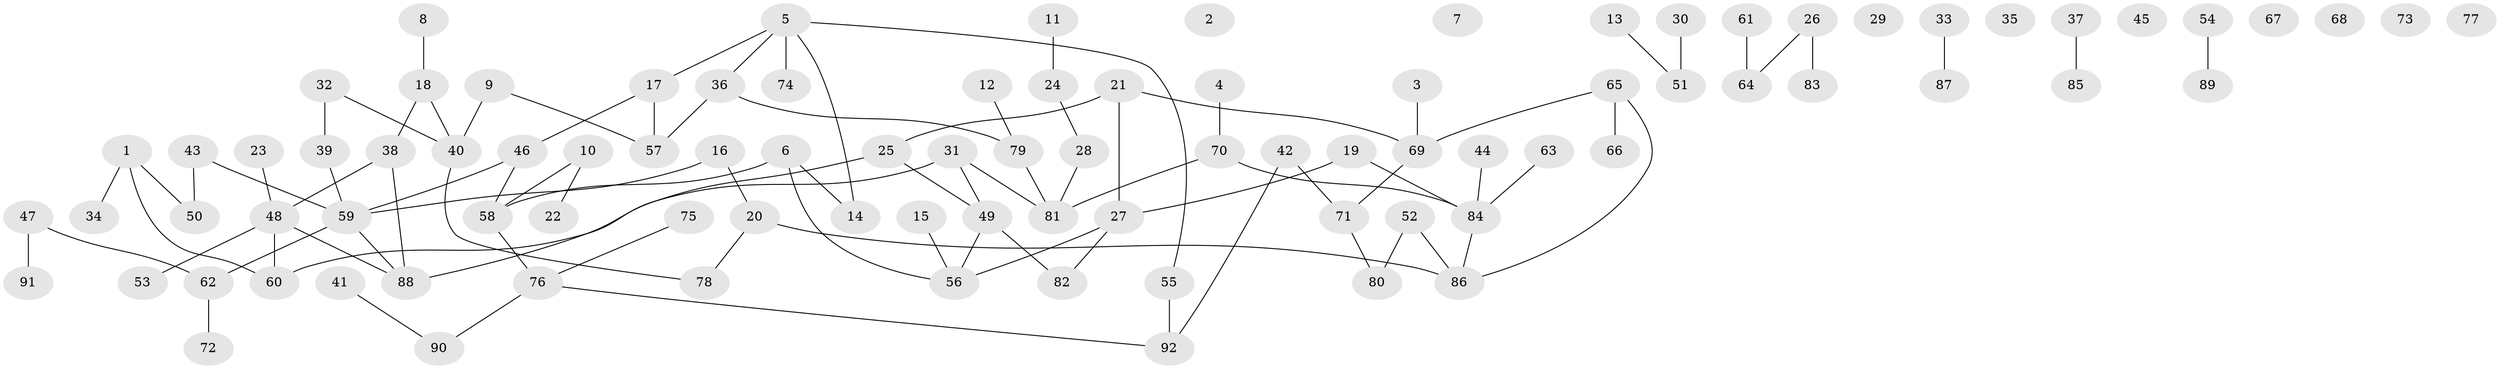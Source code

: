 // Generated by graph-tools (version 1.1) at 2025/25/03/09/25 03:25:15]
// undirected, 92 vertices, 95 edges
graph export_dot {
graph [start="1"]
  node [color=gray90,style=filled];
  1;
  2;
  3;
  4;
  5;
  6;
  7;
  8;
  9;
  10;
  11;
  12;
  13;
  14;
  15;
  16;
  17;
  18;
  19;
  20;
  21;
  22;
  23;
  24;
  25;
  26;
  27;
  28;
  29;
  30;
  31;
  32;
  33;
  34;
  35;
  36;
  37;
  38;
  39;
  40;
  41;
  42;
  43;
  44;
  45;
  46;
  47;
  48;
  49;
  50;
  51;
  52;
  53;
  54;
  55;
  56;
  57;
  58;
  59;
  60;
  61;
  62;
  63;
  64;
  65;
  66;
  67;
  68;
  69;
  70;
  71;
  72;
  73;
  74;
  75;
  76;
  77;
  78;
  79;
  80;
  81;
  82;
  83;
  84;
  85;
  86;
  87;
  88;
  89;
  90;
  91;
  92;
  1 -- 34;
  1 -- 50;
  1 -- 60;
  3 -- 69;
  4 -- 70;
  5 -- 14;
  5 -- 17;
  5 -- 36;
  5 -- 55;
  5 -- 74;
  6 -- 14;
  6 -- 56;
  6 -- 58;
  8 -- 18;
  9 -- 40;
  9 -- 57;
  10 -- 22;
  10 -- 58;
  11 -- 24;
  12 -- 79;
  13 -- 51;
  15 -- 56;
  16 -- 20;
  16 -- 59;
  17 -- 46;
  17 -- 57;
  18 -- 38;
  18 -- 40;
  19 -- 27;
  19 -- 84;
  20 -- 78;
  20 -- 86;
  21 -- 25;
  21 -- 27;
  21 -- 69;
  23 -- 48;
  24 -- 28;
  25 -- 49;
  25 -- 88;
  26 -- 64;
  26 -- 83;
  27 -- 56;
  27 -- 82;
  28 -- 81;
  30 -- 51;
  31 -- 49;
  31 -- 60;
  31 -- 81;
  32 -- 39;
  32 -- 40;
  33 -- 87;
  36 -- 57;
  36 -- 79;
  37 -- 85;
  38 -- 48;
  38 -- 88;
  39 -- 59;
  40 -- 78;
  41 -- 90;
  42 -- 71;
  42 -- 92;
  43 -- 50;
  43 -- 59;
  44 -- 84;
  46 -- 58;
  46 -- 59;
  47 -- 62;
  47 -- 91;
  48 -- 53;
  48 -- 60;
  48 -- 88;
  49 -- 56;
  49 -- 82;
  52 -- 80;
  52 -- 86;
  54 -- 89;
  55 -- 92;
  58 -- 76;
  59 -- 62;
  59 -- 88;
  61 -- 64;
  62 -- 72;
  63 -- 84;
  65 -- 66;
  65 -- 69;
  65 -- 86;
  69 -- 71;
  70 -- 81;
  70 -- 84;
  71 -- 80;
  75 -- 76;
  76 -- 90;
  76 -- 92;
  79 -- 81;
  84 -- 86;
}
